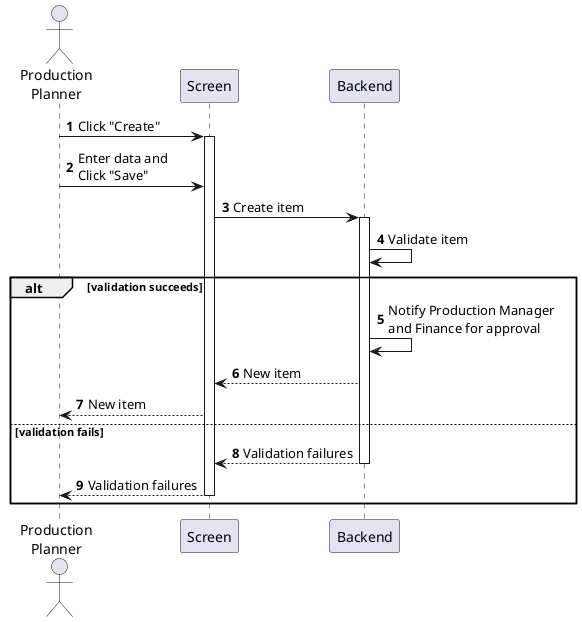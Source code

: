 @startuml purchase-requisition-create
autonumber

actor "Production\nPlanner" as a
participant Screen as f
participant Backend as b

a -> f : Click "Create"
activate f
a -> f : Enter data and\nClick "Save"
f -> b : Create item
activate b
b -> b : Validate item

alt validation succeeds
    b -> b : Notify Production Manager\nand Finance for approval
    b --> f : New item
    f --> a : New item
else validation fails
    return Validation failures
    return Validation failures
end
@enduml